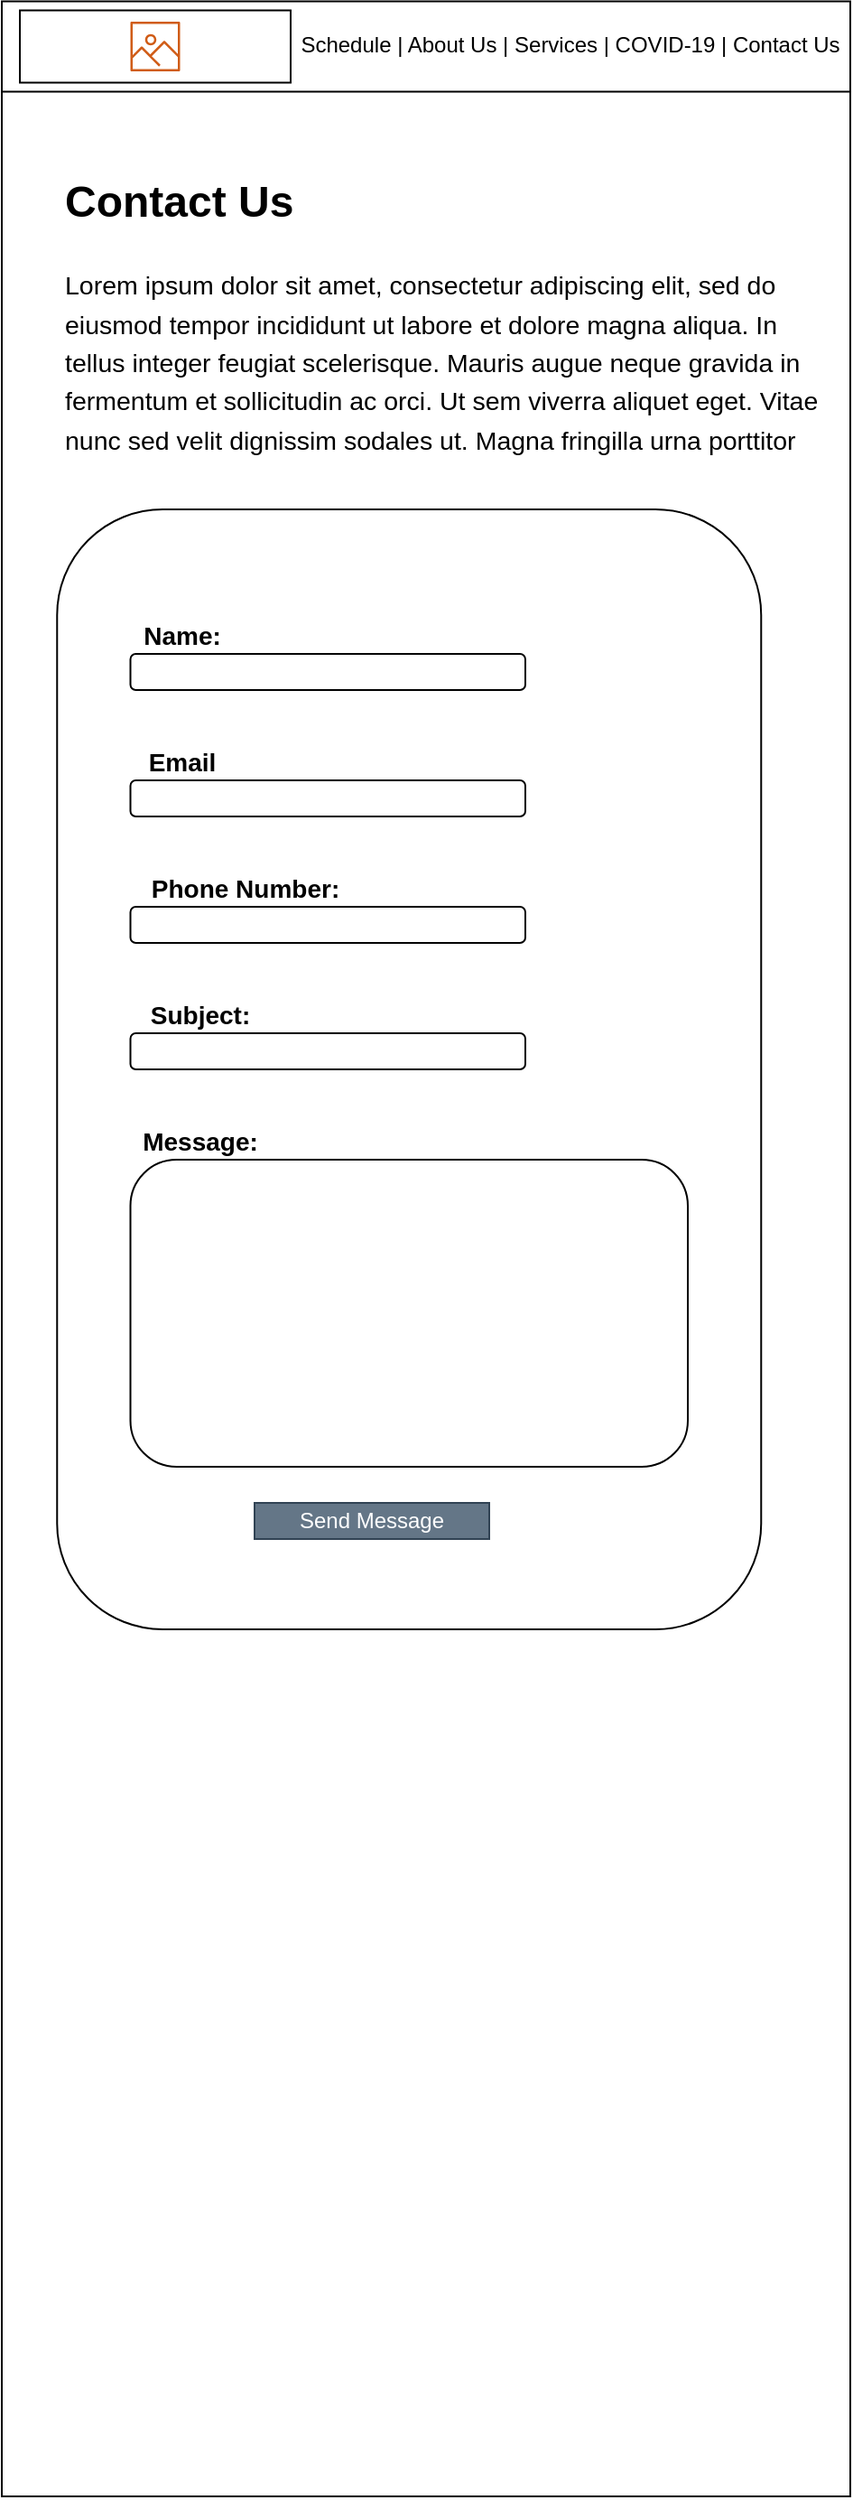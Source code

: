 <mxfile version="14.4.4" type="device"><diagram id="cbo9Bm-LZeqkGFg-3Rg7" name="Page-1"><mxGraphModel dx="487" dy="756" grid="1" gridSize="10" guides="1" tooltips="1" connect="1" arrows="1" fold="1" page="1" pageScale="1" pageWidth="850" pageHeight="1100" math="0" shadow="0"><root><mxCell id="0"/><mxCell id="1" parent="0"/><mxCell id="7Nr5PGeuatononf-5IEG-1" value="" style="rounded=0;whiteSpace=wrap;html=1;" vertex="1" parent="1"><mxGeometry x="90" y="40" width="470" height="1380" as="geometry"/></mxCell><mxCell id="7Nr5PGeuatononf-5IEG-3" value="" style="rounded=0;whiteSpace=wrap;html=1;" vertex="1" parent="1"><mxGeometry x="90" y="38.75" width="470" height="50" as="geometry"/></mxCell><mxCell id="7Nr5PGeuatononf-5IEG-4" value="" style="rounded=0;whiteSpace=wrap;html=1;" vertex="1" parent="1"><mxGeometry x="100" y="43.75" width="150" height="40" as="geometry"/></mxCell><mxCell id="7Nr5PGeuatononf-5IEG-5" value="" style="outlineConnect=0;fontColor=#232F3E;gradientColor=none;fillColor=#D05C17;strokeColor=none;dashed=0;verticalLabelPosition=bottom;verticalAlign=top;align=center;html=1;fontSize=12;fontStyle=0;aspect=fixed;pointerEvents=1;shape=mxgraph.aws4.container_registry_image;" vertex="1" parent="1"><mxGeometry x="161.25" y="50" width="27.5" height="27.5" as="geometry"/></mxCell><mxCell id="7Nr5PGeuatononf-5IEG-6" value="Schedule | About Us | Services | COVID-19 | Contact Us" style="text;html=1;strokeColor=none;fillColor=none;align=center;verticalAlign=middle;whiteSpace=wrap;rounded=0;" vertex="1" parent="1"><mxGeometry x="250" y="48.75" width="310" height="28.75" as="geometry"/></mxCell><mxCell id="7Nr5PGeuatononf-5IEG-11" value="&lt;h1&gt;&lt;span style=&quot;background-color: rgb(255 , 255 , 255)&quot;&gt;Contact Us&lt;/span&gt;&lt;/h1&gt;&lt;div&gt;&lt;p style=&quot;box-sizing: border-box ; margin-top: 1.5em ; margin-bottom: 1.5em ; font-size: 1.188em ; font-family: &amp;#34;mercury ssm a&amp;#34; , &amp;#34;mercury ssm b&amp;#34; , &amp;#34;georgia&amp;#34; , &amp;#34;times&amp;#34; , &amp;#34;times new roman&amp;#34; , &amp;#34;microsoft yahei new&amp;#34; , &amp;#34;microsoft yahei&amp;#34; , , , &amp;#34;simsun&amp;#34; , &amp;#34;stxihei&amp;#34; , , serif ; line-height: 1.5 ; animation: 1000ms linear 0s 1 normal none running&quot;&gt;&lt;span style=&quot;background-color: rgb(255 , 255 , 255)&quot;&gt;Lorem ipsum dolor sit amet, consectetur adipiscing elit, sed do eiusmod tempor incididunt ut labore et dolore magna aliqua. In tellus integer feugiat scelerisque. Mauris augue neque gravida in fermentum et sollicitudin ac orci. Ut sem viverra aliquet eget. Vitae nunc sed velit dignissim sodales ut. Magna fringilla urna porttitor rhoncus dolor purus.&lt;br&gt;&lt;/span&gt;&lt;/p&gt;&lt;/div&gt;" style="text;html=1;strokeColor=none;fillColor=none;spacing=5;spacingTop=-20;whiteSpace=wrap;overflow=hidden;rounded=0;" vertex="1" parent="1"><mxGeometry x="120" y="130" width="430" height="160" as="geometry"/></mxCell><mxCell id="7Nr5PGeuatononf-5IEG-13" value="" style="rounded=1;whiteSpace=wrap;html=1;" vertex="1" parent="1"><mxGeometry x="120.63" y="320" width="390" height="620" as="geometry"/></mxCell><mxCell id="7Nr5PGeuatononf-5IEG-14" value="&lt;b&gt;&lt;font style=&quot;font-size: 14px&quot;&gt;Name:&lt;/font&gt;&lt;/b&gt;" style="text;html=1;strokeColor=none;fillColor=none;align=center;verticalAlign=middle;whiteSpace=wrap;rounded=0;" vertex="1" parent="1"><mxGeometry x="140" y="380" width="100" height="20" as="geometry"/></mxCell><mxCell id="7Nr5PGeuatononf-5IEG-15" value="" style="rounded=1;whiteSpace=wrap;html=1;" vertex="1" parent="1"><mxGeometry x="161.25" y="400" width="218.75" height="20" as="geometry"/></mxCell><mxCell id="7Nr5PGeuatononf-5IEG-16" value="&lt;b&gt;&lt;font style=&quot;font-size: 14px&quot;&gt;Email&lt;/font&gt;&lt;/b&gt;" style="text;html=1;strokeColor=none;fillColor=none;align=center;verticalAlign=middle;whiteSpace=wrap;rounded=0;" vertex="1" parent="1"><mxGeometry x="140" y="450" width="100" height="20" as="geometry"/></mxCell><mxCell id="7Nr5PGeuatononf-5IEG-17" value="" style="rounded=1;whiteSpace=wrap;html=1;" vertex="1" parent="1"><mxGeometry x="161.25" y="470" width="218.75" height="20" as="geometry"/></mxCell><mxCell id="7Nr5PGeuatononf-5IEG-18" value="&lt;b&gt;&lt;font style=&quot;font-size: 14px&quot;&gt;Phone Number:&lt;/font&gt;&lt;/b&gt;" style="text;html=1;strokeColor=none;fillColor=none;align=center;verticalAlign=middle;whiteSpace=wrap;rounded=0;" vertex="1" parent="1"><mxGeometry x="130" y="520" width="190" height="20" as="geometry"/></mxCell><mxCell id="7Nr5PGeuatononf-5IEG-19" value="" style="rounded=1;whiteSpace=wrap;html=1;" vertex="1" parent="1"><mxGeometry x="161.25" y="540" width="218.75" height="20" as="geometry"/></mxCell><mxCell id="7Nr5PGeuatononf-5IEG-21" value="&lt;b&gt;&lt;font style=&quot;font-size: 14px&quot;&gt;Subject:&lt;/font&gt;&lt;/b&gt;" style="text;html=1;strokeColor=none;fillColor=none;align=center;verticalAlign=middle;whiteSpace=wrap;rounded=0;" vertex="1" parent="1"><mxGeometry x="150" y="590" width="100" height="20" as="geometry"/></mxCell><mxCell id="7Nr5PGeuatononf-5IEG-22" value="" style="rounded=1;whiteSpace=wrap;html=1;" vertex="1" parent="1"><mxGeometry x="161.25" y="610" width="218.75" height="20" as="geometry"/></mxCell><mxCell id="7Nr5PGeuatononf-5IEG-24" value="&lt;b&gt;&lt;font style=&quot;font-size: 14px&quot;&gt;Message:&lt;/font&gt;&lt;/b&gt;" style="text;html=1;strokeColor=none;fillColor=none;align=center;verticalAlign=middle;whiteSpace=wrap;rounded=0;" vertex="1" parent="1"><mxGeometry x="150" y="660" width="100" height="20" as="geometry"/></mxCell><mxCell id="7Nr5PGeuatononf-5IEG-25" value="" style="rounded=1;whiteSpace=wrap;html=1;" vertex="1" parent="1"><mxGeometry x="161.25" y="680" width="308.75" height="170" as="geometry"/></mxCell><mxCell id="7Nr5PGeuatononf-5IEG-28" value="" style="rounded=1;whiteSpace=wrap;html=1;" vertex="1" parent="1"><mxGeometry x="230" y="870" width="130" height="20" as="geometry"/></mxCell><mxCell id="7Nr5PGeuatononf-5IEG-29" value="Send Message" style="text;html=1;strokeColor=#314354;fillColor=#647687;align=center;verticalAlign=middle;whiteSpace=wrap;rounded=0;fontColor=#ffffff;" vertex="1" parent="1"><mxGeometry x="230" y="870" width="130" height="20" as="geometry"/></mxCell></root></mxGraphModel></diagram></mxfile>